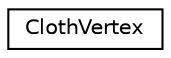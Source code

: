 digraph G
{
  edge [fontname="Helvetica",fontsize="10",labelfontname="Helvetica",labelfontsize="10"];
  node [fontname="Helvetica",fontsize="10",shape=record];
  rankdir=LR;
  Node1 [label="ClothVertex",height=0.2,width=0.4,color="black", fillcolor="white", style="filled",URL="$d2/dc4/structClothVertex.html"];
}
